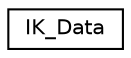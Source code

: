 digraph G
{
  edge [fontname="Helvetica",fontsize="10",labelfontname="Helvetica",labelfontsize="10"];
  node [fontname="Helvetica",fontsize="10",shape=record];
  rankdir=LR;
  Node1 [label="IK_Data",height=0.2,width=0.4,color="black", fillcolor="white", style="filled",URL="$db/d29/structIK__Data.html"];
}
